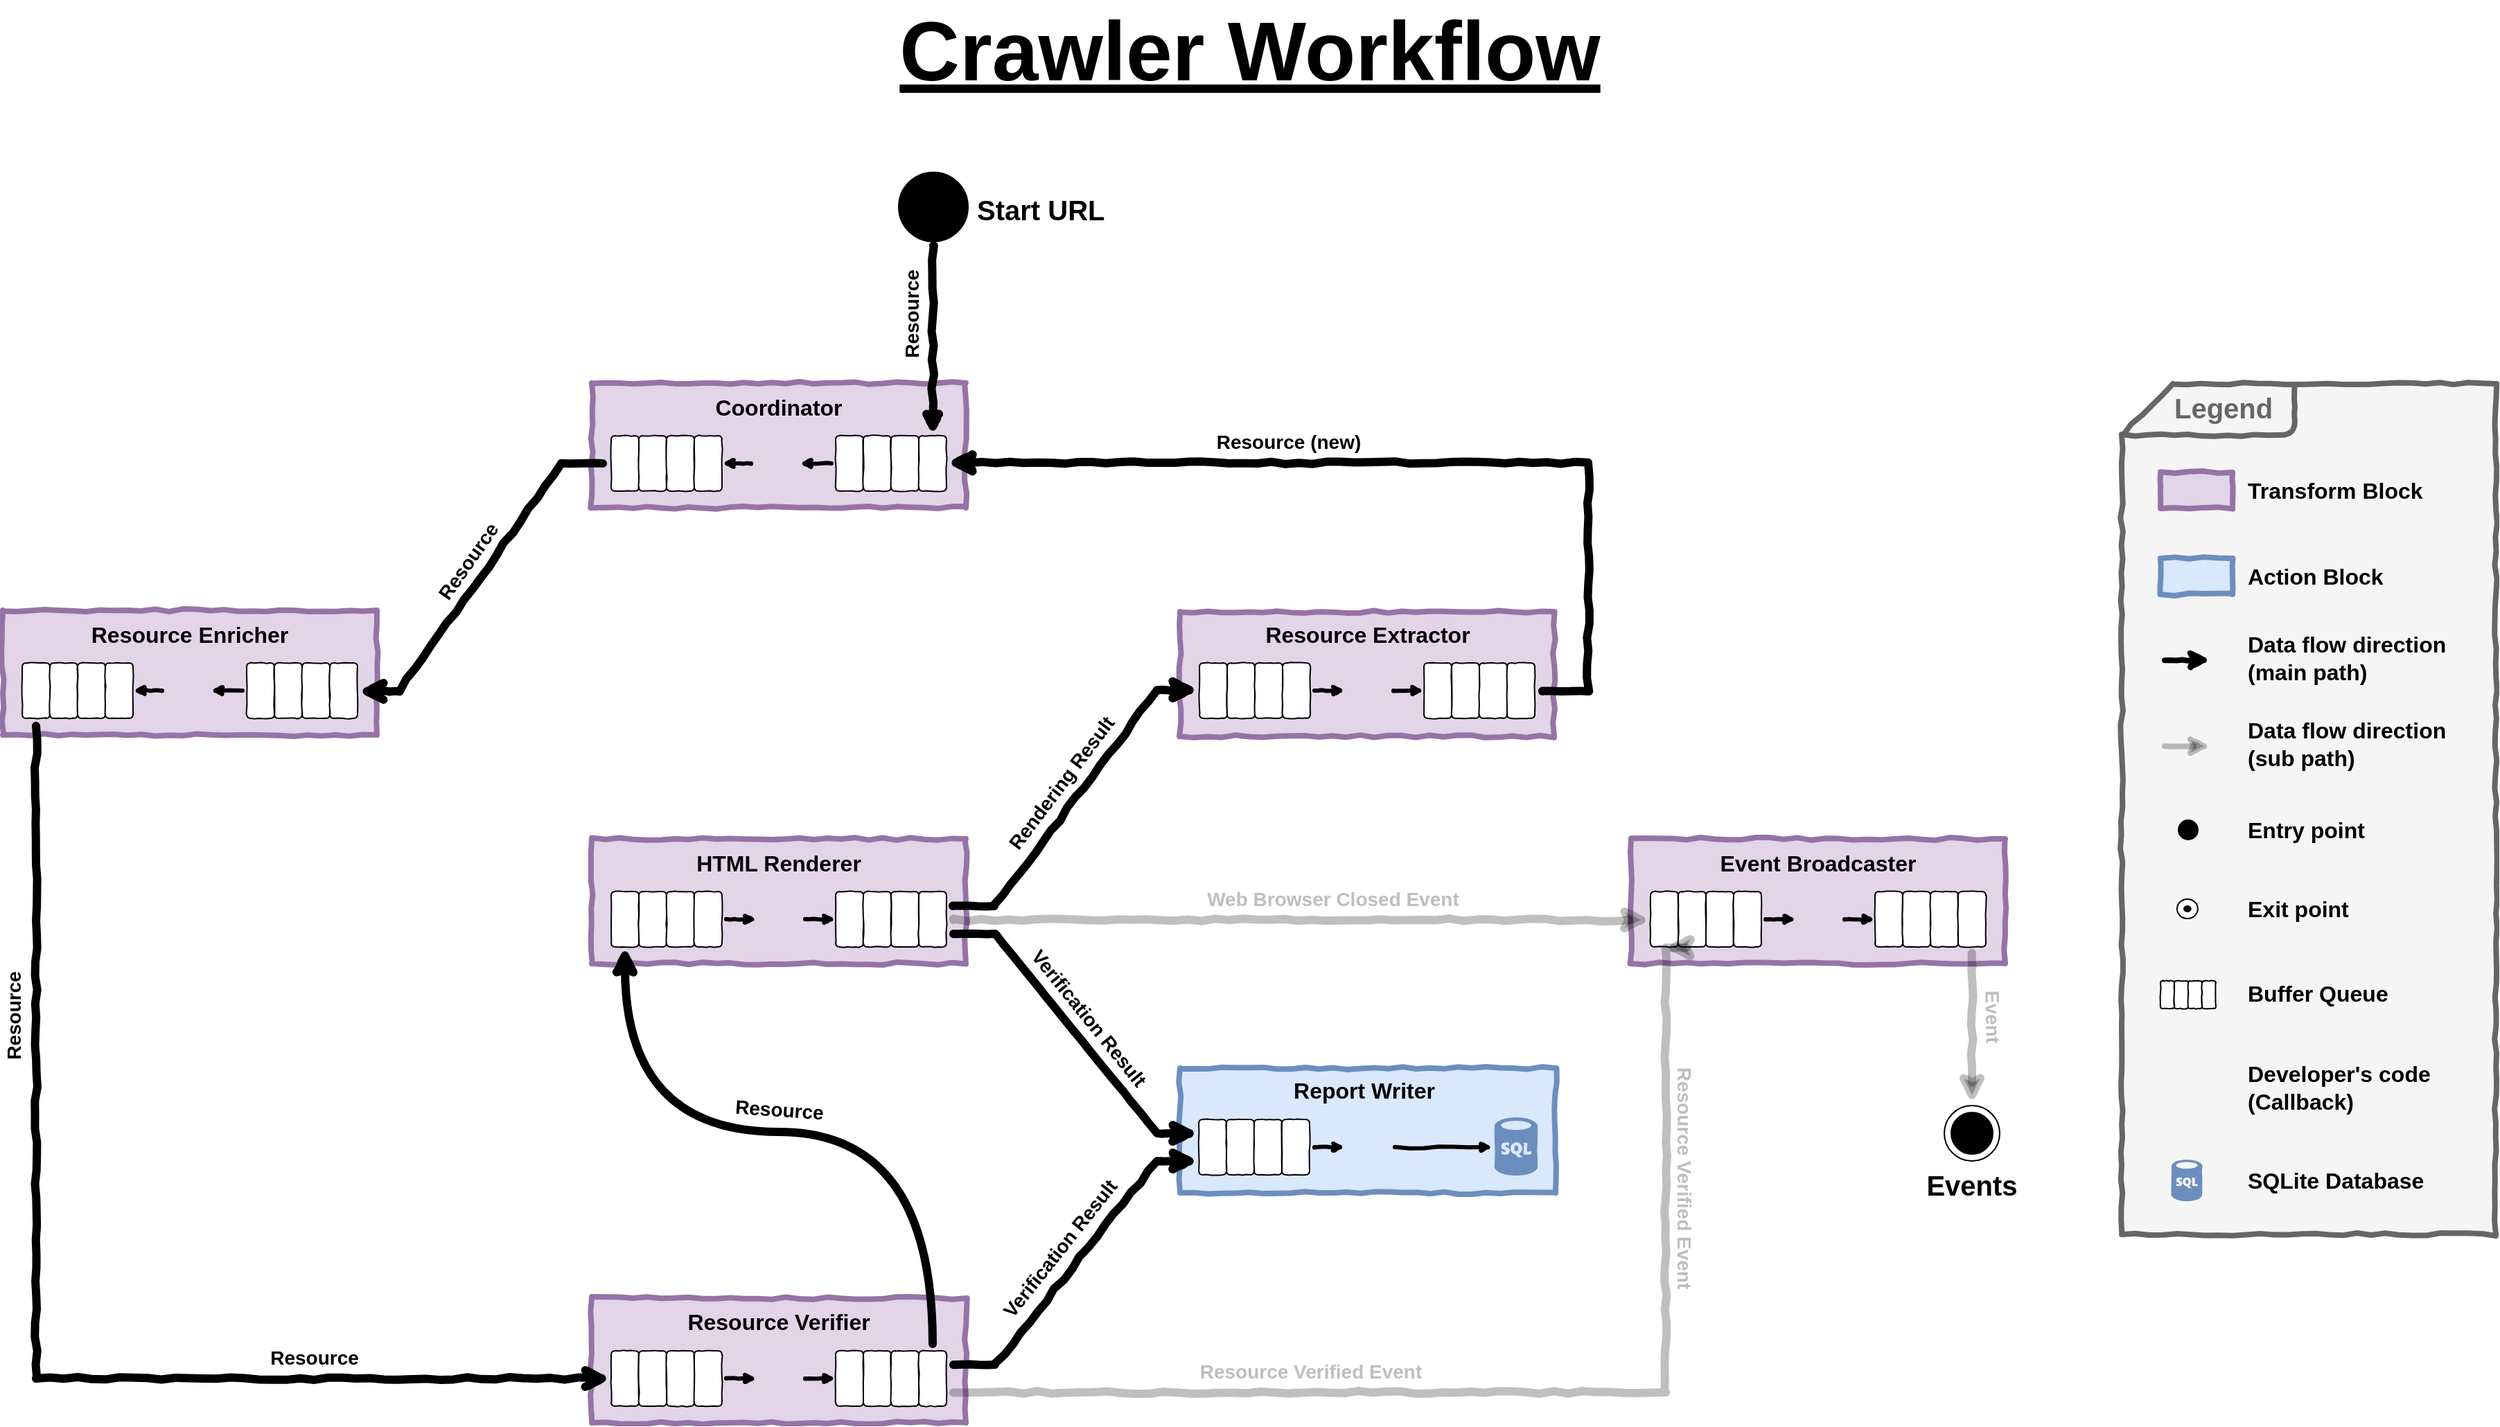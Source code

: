 <mxfile pages="1" version="11.2.8" type="device"><diagram id="Ns4UYknpDfZJ2mUvLiqE" name="Page-1"><mxGraphModel dx="2503" dy="1088" grid="1" gridSize="10" guides="1" tooltips="1" connect="1" arrows="1" fold="1" page="1" pageScale="1" pageWidth="1100" pageHeight="850" math="0" shadow="0"><root><mxCell id="0"/><mxCell id="1" style="" parent="0"/><mxCell id="9avYgPtjMXy1Bh7RMNBt-29" value="" style="group" parent="1" vertex="1" connectable="0"><mxGeometry x="1049.5" y="474.5" width="270" height="90" as="geometry"/></mxCell><mxCell id="9avYgPtjMXy1Bh7RMNBt-30" value="" style="rounded=0;whiteSpace=wrap;html=1;comic=1;strokeWidth=4;fillColor=#e1d5e7;strokeColor=#9673a6;" parent="9avYgPtjMXy1Bh7RMNBt-29" vertex="1"><mxGeometry y="1" width="270" height="90" as="geometry"/></mxCell><mxCell id="9avYgPtjMXy1Bh7RMNBt-31" value="" style="shape=image;html=1;verticalAlign=middle;verticalLabelPosition=bottom;imageAspect=0;aspect=fixed;image=https://cdn3.iconfinder.com/data/icons/simple-files-1/128/Update-128.png;comic=1;strokeWidth=4;fontColor=#000000;rounded=0;strokeColor=#9673a6;fillColor=#e1d5e7;" parent="9avYgPtjMXy1Bh7RMNBt-29" vertex="1"><mxGeometry x="112.5" y="35.5" width="45" height="45" as="geometry"/></mxCell><mxCell id="9avYgPtjMXy1Bh7RMNBt-32" value="" style="group" parent="9avYgPtjMXy1Bh7RMNBt-29" vertex="1" connectable="0"><mxGeometry x="14" y="38" width="80" height="40" as="geometry"/></mxCell><mxCell id="9avYgPtjMXy1Bh7RMNBt-33" value="" style="rounded=1;whiteSpace=wrap;html=1;comic=1;strokeWidth=1;" parent="9avYgPtjMXy1Bh7RMNBt-32" vertex="1"><mxGeometry width="20" height="40" as="geometry"/></mxCell><mxCell id="9avYgPtjMXy1Bh7RMNBt-34" value="" style="rounded=1;whiteSpace=wrap;html=1;comic=1;strokeWidth=1;" parent="9avYgPtjMXy1Bh7RMNBt-32" vertex="1"><mxGeometry x="20" width="20" height="40" as="geometry"/></mxCell><mxCell id="9avYgPtjMXy1Bh7RMNBt-35" value="" style="rounded=1;whiteSpace=wrap;html=1;comic=1;strokeWidth=1;" parent="9avYgPtjMXy1Bh7RMNBt-32" vertex="1"><mxGeometry x="40" width="20" height="40" as="geometry"/></mxCell><mxCell id="9avYgPtjMXy1Bh7RMNBt-36" value="" style="rounded=1;whiteSpace=wrap;html=1;comic=1;strokeWidth=1;" parent="9avYgPtjMXy1Bh7RMNBt-32" vertex="1"><mxGeometry x="60" width="20" height="40" as="geometry"/></mxCell><mxCell id="9avYgPtjMXy1Bh7RMNBt-37" value="" style="group" parent="9avYgPtjMXy1Bh7RMNBt-29" vertex="1" connectable="0"><mxGeometry x="176" y="38" width="80" height="40" as="geometry"/></mxCell><mxCell id="9avYgPtjMXy1Bh7RMNBt-38" value="" style="rounded=1;whiteSpace=wrap;html=1;comic=1;strokeWidth=1;" parent="9avYgPtjMXy1Bh7RMNBt-37" vertex="1"><mxGeometry width="20" height="40" as="geometry"/></mxCell><mxCell id="9avYgPtjMXy1Bh7RMNBt-39" value="" style="rounded=1;whiteSpace=wrap;html=1;comic=1;strokeWidth=1;" parent="9avYgPtjMXy1Bh7RMNBt-37" vertex="1"><mxGeometry x="20" width="20" height="40" as="geometry"/></mxCell><mxCell id="9avYgPtjMXy1Bh7RMNBt-40" value="" style="rounded=1;whiteSpace=wrap;html=1;comic=1;strokeWidth=1;" parent="9avYgPtjMXy1Bh7RMNBt-37" vertex="1"><mxGeometry x="40" width="20" height="40" as="geometry"/></mxCell><mxCell id="9avYgPtjMXy1Bh7RMNBt-41" value="" style="rounded=1;whiteSpace=wrap;html=1;comic=1;strokeWidth=1;" parent="9avYgPtjMXy1Bh7RMNBt-37" vertex="1"><mxGeometry x="60" width="20" height="40" as="geometry"/></mxCell><mxCell id="9avYgPtjMXy1Bh7RMNBt-42" style="rounded=0;orthogonalLoop=1;jettySize=auto;html=1;fontColor=#000000;endArrow=classic;endFill=1;strokeWidth=3;startSize=6;endSize=2;entryX=0.167;entryY=0.5;entryDx=0;entryDy=0;entryPerimeter=0;comic=1;" parent="9avYgPtjMXy1Bh7RMNBt-29" edge="1"><mxGeometry relative="1" as="geometry"><mxPoint x="97" y="58" as="sourcePoint"/><mxPoint x="119" y="58" as="targetPoint"/></mxGeometry></mxCell><mxCell id="9avYgPtjMXy1Bh7RMNBt-43" value="Resource Extractor" style="text;html=1;strokeColor=none;fillColor=none;align=center;verticalAlign=middle;whiteSpace=wrap;rounded=0;comic=1;fontColor=#000000;fontStyle=1;fontSize=16;" parent="9avYgPtjMXy1Bh7RMNBt-29" vertex="1"><mxGeometry x="20" y="7" width="230" height="20" as="geometry"/></mxCell><mxCell id="9avYgPtjMXy1Bh7RMNBt-44" style="rounded=0;orthogonalLoop=1;jettySize=auto;html=1;fontColor=#000000;endArrow=classic;endFill=1;strokeWidth=3;startSize=6;endSize=2;entryX=0.167;entryY=0.5;entryDx=0;entryDy=0;entryPerimeter=0;comic=1;" parent="9avYgPtjMXy1Bh7RMNBt-29" edge="1"><mxGeometry relative="1" as="geometry"><mxPoint x="154" y="58" as="sourcePoint"/><mxPoint x="176" y="58" as="targetPoint"/></mxGeometry></mxCell><mxCell id="9avYgPtjMXy1Bh7RMNBt-45" value="" style="group" parent="1" vertex="1" connectable="0"><mxGeometry x="625" y="639.5" width="270" height="90" as="geometry"/></mxCell><mxCell id="9avYgPtjMXy1Bh7RMNBt-46" value="" style="rounded=0;whiteSpace=wrap;html=1;comic=1;strokeWidth=4;fillColor=#e1d5e7;strokeColor=#9673a6;" parent="9avYgPtjMXy1Bh7RMNBt-45" vertex="1"><mxGeometry width="270" height="90" as="geometry"/></mxCell><mxCell id="9avYgPtjMXy1Bh7RMNBt-47" value="" style="shape=image;html=1;verticalAlign=middle;verticalLabelPosition=bottom;imageAspect=0;aspect=fixed;image=https://cdn3.iconfinder.com/data/icons/simple-files-1/128/Update-128.png;comic=1;strokeWidth=4;fontColor=#000000;rounded=0;strokeColor=#9673a6;fillColor=#e1d5e7;" parent="9avYgPtjMXy1Bh7RMNBt-45" vertex="1"><mxGeometry x="112.5" y="35.5" width="45" height="45" as="geometry"/></mxCell><mxCell id="9avYgPtjMXy1Bh7RMNBt-48" value="" style="group" parent="9avYgPtjMXy1Bh7RMNBt-45" vertex="1" connectable="0"><mxGeometry x="14" y="38" width="80" height="40" as="geometry"/></mxCell><mxCell id="9avYgPtjMXy1Bh7RMNBt-49" value="" style="rounded=1;whiteSpace=wrap;html=1;comic=1;strokeWidth=1;" parent="9avYgPtjMXy1Bh7RMNBt-48" vertex="1"><mxGeometry width="20" height="40" as="geometry"/></mxCell><mxCell id="9avYgPtjMXy1Bh7RMNBt-50" value="" style="rounded=1;whiteSpace=wrap;html=1;comic=1;strokeWidth=1;" parent="9avYgPtjMXy1Bh7RMNBt-48" vertex="1"><mxGeometry x="20" width="20" height="40" as="geometry"/></mxCell><mxCell id="9avYgPtjMXy1Bh7RMNBt-51" value="" style="rounded=1;whiteSpace=wrap;html=1;comic=1;strokeWidth=1;" parent="9avYgPtjMXy1Bh7RMNBt-48" vertex="1"><mxGeometry x="40" width="20" height="40" as="geometry"/></mxCell><mxCell id="9avYgPtjMXy1Bh7RMNBt-52" value="" style="rounded=1;whiteSpace=wrap;html=1;comic=1;strokeWidth=1;" parent="9avYgPtjMXy1Bh7RMNBt-48" vertex="1"><mxGeometry x="60" width="20" height="40" as="geometry"/></mxCell><mxCell id="9avYgPtjMXy1Bh7RMNBt-53" value="" style="group" parent="9avYgPtjMXy1Bh7RMNBt-45" vertex="1" connectable="0"><mxGeometry x="176" y="38" width="80" height="40" as="geometry"/></mxCell><mxCell id="9avYgPtjMXy1Bh7RMNBt-54" value="" style="rounded=1;whiteSpace=wrap;html=1;comic=1;strokeWidth=1;" parent="9avYgPtjMXy1Bh7RMNBt-53" vertex="1"><mxGeometry width="20" height="40" as="geometry"/></mxCell><mxCell id="9avYgPtjMXy1Bh7RMNBt-55" value="" style="rounded=1;whiteSpace=wrap;html=1;comic=1;strokeWidth=1;" parent="9avYgPtjMXy1Bh7RMNBt-53" vertex="1"><mxGeometry x="20" width="20" height="40" as="geometry"/></mxCell><mxCell id="9avYgPtjMXy1Bh7RMNBt-56" value="" style="rounded=1;whiteSpace=wrap;html=1;comic=1;strokeWidth=1;" parent="9avYgPtjMXy1Bh7RMNBt-53" vertex="1"><mxGeometry x="40" width="20" height="40" as="geometry"/></mxCell><mxCell id="9avYgPtjMXy1Bh7RMNBt-57" value="" style="rounded=1;whiteSpace=wrap;html=1;comic=1;strokeWidth=1;" parent="9avYgPtjMXy1Bh7RMNBt-53" vertex="1"><mxGeometry x="60" width="20" height="40" as="geometry"/></mxCell><mxCell id="9avYgPtjMXy1Bh7RMNBt-58" style="rounded=0;orthogonalLoop=1;jettySize=auto;html=1;fontColor=#000000;endArrow=classic;endFill=1;strokeWidth=3;startSize=6;endSize=2;entryX=0.167;entryY=0.5;entryDx=0;entryDy=0;entryPerimeter=0;comic=1;" parent="9avYgPtjMXy1Bh7RMNBt-45" edge="1"><mxGeometry relative="1" as="geometry"><mxPoint x="97" y="58" as="sourcePoint"/><mxPoint x="119" y="58" as="targetPoint"/></mxGeometry></mxCell><mxCell id="9avYgPtjMXy1Bh7RMNBt-59" value="HTML Renderer" style="text;html=1;strokeColor=none;fillColor=none;align=center;verticalAlign=middle;whiteSpace=wrap;rounded=0;comic=1;fontColor=#000000;fontStyle=1;fontSize=16;" parent="9avYgPtjMXy1Bh7RMNBt-45" vertex="1"><mxGeometry x="20" y="7" width="230" height="20" as="geometry"/></mxCell><mxCell id="9avYgPtjMXy1Bh7RMNBt-60" style="rounded=0;orthogonalLoop=1;jettySize=auto;html=1;fontColor=#000000;endArrow=classic;endFill=1;strokeWidth=3;startSize=6;endSize=2;entryX=0.167;entryY=0.5;entryDx=0;entryDy=0;entryPerimeter=0;comic=1;" parent="9avYgPtjMXy1Bh7RMNBt-45" edge="1"><mxGeometry relative="1" as="geometry"><mxPoint x="154" y="58" as="sourcePoint"/><mxPoint x="176" y="58" as="targetPoint"/></mxGeometry></mxCell><mxCell id="9avYgPtjMXy1Bh7RMNBt-97" value="" style="group" parent="1" vertex="1" connectable="0"><mxGeometry x="625" y="310.5" width="270" height="90" as="geometry"/></mxCell><mxCell id="9avYgPtjMXy1Bh7RMNBt-98" value="" style="rounded=0;whiteSpace=wrap;html=1;comic=1;strokeWidth=4;fillColor=#e1d5e7;strokeColor=#9673a6;" parent="9avYgPtjMXy1Bh7RMNBt-97" vertex="1"><mxGeometry width="270" height="90" as="geometry"/></mxCell><mxCell id="9avYgPtjMXy1Bh7RMNBt-99" value="" style="shape=image;html=1;verticalAlign=middle;verticalLabelPosition=bottom;imageAspect=0;aspect=fixed;image=https://cdn3.iconfinder.com/data/icons/simple-files-1/128/Update-128.png;comic=1;strokeWidth=4;fontColor=#000000;rounded=0;strokeColor=#9673a6;fillColor=#e1d5e7;" parent="9avYgPtjMXy1Bh7RMNBt-97" vertex="1"><mxGeometry x="112.5" y="35.5" width="45" height="45" as="geometry"/></mxCell><mxCell id="9avYgPtjMXy1Bh7RMNBt-100" value="" style="group" parent="9avYgPtjMXy1Bh7RMNBt-97" vertex="1" connectable="0"><mxGeometry x="14" y="38" width="80" height="40" as="geometry"/></mxCell><mxCell id="9avYgPtjMXy1Bh7RMNBt-101" value="" style="rounded=1;whiteSpace=wrap;html=1;comic=1;strokeWidth=1;" parent="9avYgPtjMXy1Bh7RMNBt-100" vertex="1"><mxGeometry width="20" height="40" as="geometry"/></mxCell><mxCell id="9avYgPtjMXy1Bh7RMNBt-102" value="" style="rounded=1;whiteSpace=wrap;html=1;comic=1;strokeWidth=1;" parent="9avYgPtjMXy1Bh7RMNBt-100" vertex="1"><mxGeometry x="20" width="20" height="40" as="geometry"/></mxCell><mxCell id="9avYgPtjMXy1Bh7RMNBt-103" value="" style="rounded=1;whiteSpace=wrap;html=1;comic=1;strokeWidth=1;" parent="9avYgPtjMXy1Bh7RMNBt-100" vertex="1"><mxGeometry x="40" width="20" height="40" as="geometry"/></mxCell><mxCell id="9avYgPtjMXy1Bh7RMNBt-104" value="" style="rounded=1;whiteSpace=wrap;html=1;comic=1;strokeWidth=1;" parent="9avYgPtjMXy1Bh7RMNBt-100" vertex="1"><mxGeometry x="60" width="20" height="40" as="geometry"/></mxCell><mxCell id="9avYgPtjMXy1Bh7RMNBt-105" value="" style="group" parent="9avYgPtjMXy1Bh7RMNBt-97" vertex="1" connectable="0"><mxGeometry x="176" y="38" width="80" height="40" as="geometry"/></mxCell><mxCell id="9avYgPtjMXy1Bh7RMNBt-106" value="" style="rounded=1;whiteSpace=wrap;html=1;comic=1;strokeWidth=1;" parent="9avYgPtjMXy1Bh7RMNBt-105" vertex="1"><mxGeometry width="20" height="40" as="geometry"/></mxCell><mxCell id="9avYgPtjMXy1Bh7RMNBt-107" value="" style="rounded=1;whiteSpace=wrap;html=1;comic=1;strokeWidth=1;" parent="9avYgPtjMXy1Bh7RMNBt-105" vertex="1"><mxGeometry x="20" width="20" height="40" as="geometry"/></mxCell><mxCell id="9avYgPtjMXy1Bh7RMNBt-108" value="" style="rounded=1;whiteSpace=wrap;html=1;comic=1;strokeWidth=1;" parent="9avYgPtjMXy1Bh7RMNBt-105" vertex="1"><mxGeometry x="40" width="20" height="40" as="geometry"/></mxCell><mxCell id="9avYgPtjMXy1Bh7RMNBt-109" value="" style="rounded=1;whiteSpace=wrap;html=1;comic=1;strokeWidth=1;" parent="9avYgPtjMXy1Bh7RMNBt-105" vertex="1"><mxGeometry x="60" width="20" height="40" as="geometry"/></mxCell><mxCell id="9avYgPtjMXy1Bh7RMNBt-110" style="rounded=0;orthogonalLoop=1;jettySize=auto;html=1;fontColor=#000000;endArrow=classic;endFill=1;strokeWidth=3;startSize=6;endSize=2;entryX=0.167;entryY=0.5;entryDx=0;entryDy=0;entryPerimeter=0;comic=1;" parent="9avYgPtjMXy1Bh7RMNBt-97" edge="1"><mxGeometry relative="1" as="geometry"><mxPoint x="115" y="58" as="sourcePoint"/><mxPoint x="94" y="58" as="targetPoint"/></mxGeometry></mxCell><mxCell id="9avYgPtjMXy1Bh7RMNBt-111" value="Coordinator" style="text;html=1;strokeColor=none;fillColor=none;align=center;verticalAlign=middle;whiteSpace=wrap;rounded=0;comic=1;fontColor=#000000;fontStyle=1;fontSize=16;" parent="9avYgPtjMXy1Bh7RMNBt-97" vertex="1"><mxGeometry x="20" y="7" width="230" height="20" as="geometry"/></mxCell><mxCell id="9avYgPtjMXy1Bh7RMNBt-112" style="rounded=0;orthogonalLoop=1;jettySize=auto;html=1;fontColor=#000000;endArrow=classic;endFill=1;strokeWidth=3;startSize=6;endSize=2;entryX=0.167;entryY=0.5;entryDx=0;entryDy=0;entryPerimeter=0;comic=1;" parent="9avYgPtjMXy1Bh7RMNBt-97" edge="1"><mxGeometry relative="1" as="geometry"><mxPoint x="173" y="58" as="sourcePoint"/><mxPoint x="150" y="58" as="targetPoint"/></mxGeometry></mxCell><mxCell id="9avYgPtjMXy1Bh7RMNBt-94" style="edgeStyle=orthogonalEdgeStyle;rounded=0;comic=1;orthogonalLoop=1;jettySize=auto;html=1;startSize=6;endArrow=classic;endFill=1;endSize=6;strokeWidth=6;fontSize=16;fontColor=#000000;" parent="1" edge="1"><mxGeometry relative="1" as="geometry"><mxPoint x="1311" y="533" as="sourcePoint"/><mxPoint x="881" y="368" as="targetPoint"/><Array as="points"><mxPoint x="1311" y="533"/><mxPoint x="1344" y="533"/><mxPoint x="1344" y="368"/></Array></mxGeometry></mxCell><mxCell id="9avYgPtjMXy1Bh7RMNBt-63" style="edgeStyle=none;rounded=0;orthogonalLoop=1;jettySize=auto;html=1;startSize=6;endArrow=classic;endFill=1;endSize=3;strokeWidth=6;fontSize=16;fontColor=#000000;comic=1;entryX=0.5;entryY=0;entryDx=0;entryDy=0;" parent="1" target="9avYgPtjMXy1Bh7RMNBt-109" edge="1"><mxGeometry relative="1" as="geometry"><mxPoint x="828.5" y="390.5" as="targetPoint"/><mxPoint x="871.423" y="211.333" as="sourcePoint"/></mxGeometry></mxCell><mxCell id="n-enPzPlbxBkpRWNe7Hg-3" value="Crawler Workflow" style="text;html=1;strokeColor=none;fillColor=none;align=center;verticalAlign=middle;whiteSpace=wrap;rounded=0;fontSize=60;fontStyle=5;" parent="1" vertex="1"><mxGeometry x="585" y="40.5" width="1030" height="60" as="geometry"/></mxCell><mxCell id="9WLK_AZhSdctMQfgkLTK-63" value="" style="group" parent="1" vertex="1" connectable="0"><mxGeometry x="1375" y="639.5" width="270" height="90" as="geometry"/></mxCell><mxCell id="9WLK_AZhSdctMQfgkLTK-64" value="" style="rounded=0;whiteSpace=wrap;html=1;comic=1;strokeWidth=4;fillColor=#e1d5e7;strokeColor=#9673a6;" parent="9WLK_AZhSdctMQfgkLTK-63" vertex="1"><mxGeometry width="270" height="90" as="geometry"/></mxCell><mxCell id="9WLK_AZhSdctMQfgkLTK-65" value="" style="shape=image;html=1;verticalAlign=middle;verticalLabelPosition=bottom;imageAspect=0;aspect=fixed;image=https://cdn3.iconfinder.com/data/icons/simple-files-1/128/Update-128.png;comic=1;strokeWidth=4;fontColor=#000000;rounded=0;strokeColor=#9673a6;fillColor=#e1d5e7;" parent="9WLK_AZhSdctMQfgkLTK-63" vertex="1"><mxGeometry x="112.5" y="35.5" width="45" height="45" as="geometry"/></mxCell><mxCell id="9WLK_AZhSdctMQfgkLTK-66" value="" style="group" parent="9WLK_AZhSdctMQfgkLTK-63" vertex="1" connectable="0"><mxGeometry x="14" y="38" width="80" height="40" as="geometry"/></mxCell><mxCell id="9WLK_AZhSdctMQfgkLTK-67" value="" style="rounded=1;whiteSpace=wrap;html=1;comic=1;strokeWidth=1;" parent="9WLK_AZhSdctMQfgkLTK-66" vertex="1"><mxGeometry width="20" height="40" as="geometry"/></mxCell><mxCell id="9WLK_AZhSdctMQfgkLTK-68" value="" style="rounded=1;whiteSpace=wrap;html=1;comic=1;strokeWidth=1;" parent="9WLK_AZhSdctMQfgkLTK-66" vertex="1"><mxGeometry x="20" width="20" height="40" as="geometry"/></mxCell><mxCell id="9WLK_AZhSdctMQfgkLTK-69" value="" style="rounded=1;whiteSpace=wrap;html=1;comic=1;strokeWidth=1;" parent="9WLK_AZhSdctMQfgkLTK-66" vertex="1"><mxGeometry x="40" width="20" height="40" as="geometry"/></mxCell><mxCell id="9WLK_AZhSdctMQfgkLTK-70" value="" style="rounded=1;whiteSpace=wrap;html=1;comic=1;strokeWidth=1;" parent="9WLK_AZhSdctMQfgkLTK-66" vertex="1"><mxGeometry x="60" width="20" height="40" as="geometry"/></mxCell><mxCell id="9WLK_AZhSdctMQfgkLTK-71" value="" style="group" parent="9WLK_AZhSdctMQfgkLTK-63" vertex="1" connectable="0"><mxGeometry x="176" y="38" width="80" height="40" as="geometry"/></mxCell><mxCell id="9WLK_AZhSdctMQfgkLTK-72" value="" style="rounded=1;whiteSpace=wrap;html=1;comic=1;strokeWidth=1;" parent="9WLK_AZhSdctMQfgkLTK-71" vertex="1"><mxGeometry width="20" height="40" as="geometry"/></mxCell><mxCell id="9WLK_AZhSdctMQfgkLTK-73" value="" style="rounded=1;whiteSpace=wrap;html=1;comic=1;strokeWidth=1;" parent="9WLK_AZhSdctMQfgkLTK-71" vertex="1"><mxGeometry x="20" width="20" height="40" as="geometry"/></mxCell><mxCell id="9WLK_AZhSdctMQfgkLTK-74" value="" style="rounded=1;whiteSpace=wrap;html=1;comic=1;strokeWidth=1;" parent="9WLK_AZhSdctMQfgkLTK-71" vertex="1"><mxGeometry x="40" width="20" height="40" as="geometry"/></mxCell><mxCell id="9WLK_AZhSdctMQfgkLTK-75" value="" style="rounded=1;whiteSpace=wrap;html=1;comic=1;strokeWidth=1;" parent="9WLK_AZhSdctMQfgkLTK-71" vertex="1"><mxGeometry x="60" width="20" height="40" as="geometry"/></mxCell><mxCell id="9WLK_AZhSdctMQfgkLTK-76" style="rounded=0;orthogonalLoop=1;jettySize=auto;html=1;fontColor=#000000;endArrow=classic;endFill=1;strokeWidth=3;startSize=6;endSize=2;entryX=0.167;entryY=0.5;entryDx=0;entryDy=0;entryPerimeter=0;comic=1;" parent="9WLK_AZhSdctMQfgkLTK-63" edge="1"><mxGeometry relative="1" as="geometry"><mxPoint x="97" y="58" as="sourcePoint"/><mxPoint x="119" y="58" as="targetPoint"/></mxGeometry></mxCell><mxCell id="9WLK_AZhSdctMQfgkLTK-77" value="Event Broadcaster" style="text;html=1;strokeColor=none;fillColor=none;align=center;verticalAlign=middle;whiteSpace=wrap;rounded=0;comic=1;fontColor=#000000;fontStyle=1;fontSize=16;" parent="9WLK_AZhSdctMQfgkLTK-63" vertex="1"><mxGeometry x="20" y="7" width="230" height="20" as="geometry"/></mxCell><mxCell id="9WLK_AZhSdctMQfgkLTK-78" style="rounded=0;orthogonalLoop=1;jettySize=auto;html=1;fontColor=#000000;endArrow=classic;endFill=1;strokeWidth=3;startSize=6;endSize=2;entryX=0.167;entryY=0.5;entryDx=0;entryDy=0;entryPerimeter=0;comic=1;" parent="9WLK_AZhSdctMQfgkLTK-63" edge="1"><mxGeometry relative="1" as="geometry"><mxPoint x="154" y="58" as="sourcePoint"/><mxPoint x="176" y="58" as="targetPoint"/></mxGeometry></mxCell><mxCell id="9WLK_AZhSdctMQfgkLTK-61" style="rounded=0;orthogonalLoop=1;jettySize=auto;html=1;fontColor=#000000;endArrow=classic;endFill=1;strokeWidth=6;startSize=6;endSize=6;comic=1;fontSize=16;exitX=1;exitY=0.5;exitDx=0;exitDy=0;opacity=25;" parent="1" edge="1"><mxGeometry relative="1" as="geometry"><mxPoint x="886" y="698" as="sourcePoint"/><mxPoint x="1389" y="698" as="targetPoint"/></mxGeometry></mxCell><mxCell id="9WLK_AZhSdctMQfgkLTK-80" style="rounded=0;orthogonalLoop=1;jettySize=auto;html=1;fontColor=#000000;endArrow=classic;endFill=1;strokeWidth=6;startSize=6;endSize=6;comic=1;fontSize=16;exitX=1;exitY=0.5;exitDx=0;exitDy=0;edgeStyle=entityRelationEdgeStyle;entryX=0;entryY=0.5;entryDx=0;entryDy=0;" parent="1" edge="1"><mxGeometry relative="1" as="geometry"><mxPoint x="885.5" y="688" as="sourcePoint"/><mxPoint x="1063" y="532" as="targetPoint"/></mxGeometry></mxCell><mxCell id="9WLK_AZhSdctMQfgkLTK-82" value="" style="group;flipH=1;flipV=1;" parent="1" vertex="1" connectable="0"><mxGeometry x="1049.5" y="805" width="271" height="90" as="geometry"/></mxCell><mxCell id="9WLK_AZhSdctMQfgkLTK-83" value="" style="rounded=0;whiteSpace=wrap;html=1;comic=1;strokeWidth=4;fillColor=#dae8fc;strokeColor=#6c8ebf;" parent="9WLK_AZhSdctMQfgkLTK-82" vertex="1"><mxGeometry width="271" height="90" as="geometry"/></mxCell><mxCell id="9WLK_AZhSdctMQfgkLTK-84" value="" style="shape=image;html=1;verticalAlign=middle;verticalLabelPosition=bottom;imageAspect=0;aspect=fixed;image=https://cdn3.iconfinder.com/data/icons/simple-files-1/128/Update-128.png;comic=1;strokeWidth=4;fontColor=#000000;rounded=0;strokeColor=#9673a6;fillColor=#e1d5e7;" parent="9WLK_AZhSdctMQfgkLTK-82" vertex="1"><mxGeometry x="113" y="34.5" width="45" height="45" as="geometry"/></mxCell><mxCell id="9WLK_AZhSdctMQfgkLTK-90" value="Report Writer" style="text;html=1;strokeColor=none;fillColor=none;align=center;verticalAlign=middle;whiteSpace=wrap;rounded=0;comic=1;fontColor=#000000;fontStyle=1;fontSize=16;" parent="9WLK_AZhSdctMQfgkLTK-82" vertex="1"><mxGeometry x="9" y="6" width="247" height="20" as="geometry"/></mxCell><mxCell id="9WLK_AZhSdctMQfgkLTK-91" style="rounded=0;orthogonalLoop=1;jettySize=auto;html=1;fontColor=#000000;endArrow=classic;endFill=1;strokeWidth=3;startSize=6;endSize=2;entryX=0.167;entryY=0.5;entryDx=0;entryDy=0;entryPerimeter=0;comic=1;" parent="9WLK_AZhSdctMQfgkLTK-82" edge="1"><mxGeometry relative="1" as="geometry"><mxPoint x="97" y="57" as="sourcePoint"/><mxPoint x="119" y="57" as="targetPoint"/></mxGeometry></mxCell><mxCell id="9WLK_AZhSdctMQfgkLTK-93" style="rounded=0;orthogonalLoop=1;jettySize=auto;html=1;fontColor=#000000;endArrow=classic;endFill=1;strokeWidth=3;startSize=6;endSize=2;entryX=0.167;entryY=0.5;entryDx=0;entryDy=0;entryPerimeter=0;comic=1;" parent="9WLK_AZhSdctMQfgkLTK-82" edge="1"><mxGeometry relative="1" as="geometry"><mxPoint x="155" y="57" as="sourcePoint"/><mxPoint x="225.5" y="57" as="targetPoint"/></mxGeometry></mxCell><mxCell id="9WLK_AZhSdctMQfgkLTK-85" value="" style="group" parent="9WLK_AZhSdctMQfgkLTK-82" vertex="1" connectable="0"><mxGeometry x="13.5" y="37" width="80" height="40" as="geometry"/></mxCell><mxCell id="9WLK_AZhSdctMQfgkLTK-86" value="" style="rounded=1;whiteSpace=wrap;html=1;comic=1;strokeWidth=1;" parent="9WLK_AZhSdctMQfgkLTK-85" vertex="1"><mxGeometry width="20" height="40" as="geometry"/></mxCell><mxCell id="9WLK_AZhSdctMQfgkLTK-87" value="" style="rounded=1;whiteSpace=wrap;html=1;comic=1;strokeWidth=1;" parent="9WLK_AZhSdctMQfgkLTK-85" vertex="1"><mxGeometry x="20" width="20" height="40" as="geometry"/></mxCell><mxCell id="9WLK_AZhSdctMQfgkLTK-88" value="" style="rounded=1;whiteSpace=wrap;html=1;comic=1;strokeWidth=1;" parent="9WLK_AZhSdctMQfgkLTK-85" vertex="1"><mxGeometry x="40" width="20" height="40" as="geometry"/></mxCell><mxCell id="9WLK_AZhSdctMQfgkLTK-89" value="" style="rounded=1;whiteSpace=wrap;html=1;comic=1;strokeWidth=1;" parent="9WLK_AZhSdctMQfgkLTK-85" vertex="1"><mxGeometry x="60" width="20" height="40" as="geometry"/></mxCell><mxCell id="9WLK_AZhSdctMQfgkLTK-92" value="" style="verticalLabelPosition=bottom;html=1;verticalAlign=top;align=center;strokeColor=none;fillColor=#6C8EBF;shape=mxgraph.azure.sql_database;comic=1;fontSize=16;fontColor=#000000;gradientColor=none;" parent="9WLK_AZhSdctMQfgkLTK-82" vertex="1"><mxGeometry x="227" y="35.5" width="31" height="42" as="geometry"/></mxCell><mxCell id="9WLK_AZhSdctMQfgkLTK-27" style="rounded=0;orthogonalLoop=1;jettySize=auto;html=1;exitX=0.959;exitY=0.772;exitDx=0;exitDy=0;fontSize=16;strokeWidth=6;endFill=1;endSize=6;startSize=6;comic=1;entryX=0.028;entryY=0.633;entryDx=0;entryDy=0;entryPerimeter=0;exitPerimeter=0;edgeStyle=entityRelationEdgeStyle;shadow=0;" parent="1" edge="1"><mxGeometry relative="1" as="geometry"><mxPoint x="886" y="708" as="sourcePoint"/><mxPoint x="1063" y="852" as="targetPoint"/></mxGeometry></mxCell><mxCell id="9WLK_AZhSdctMQfgkLTK-119" value="" style="group" parent="1" vertex="1" connectable="0"><mxGeometry x="846.5" y="158.333" width="156" height="50" as="geometry"/></mxCell><mxCell id="9avYgPtjMXy1Bh7RMNBt-62" value="" style="shape=ellipse;html=1;fillColor=#000000;fontSize=18;fontColor=#ffffff;comic=1;strokeWidth=1;" parent="9WLK_AZhSdctMQfgkLTK-119" vertex="1"><mxGeometry width="50" height="50" as="geometry"/></mxCell><mxCell id="n-enPzPlbxBkpRWNe7Hg-4" value="&lt;b style=&quot;font-size: 20px;&quot;&gt;Start URL&lt;/b&gt;" style="text;html=1;strokeColor=none;fillColor=none;align=left;verticalAlign=middle;whiteSpace=wrap;rounded=0;fontSize=20;" parent="9WLK_AZhSdctMQfgkLTK-119" vertex="1"><mxGeometry x="54" y="16.667" width="102" height="20" as="geometry"/></mxCell><mxCell id="9WLK_AZhSdctMQfgkLTK-123" value="" style="group" parent="1" vertex="1" connectable="0"><mxGeometry x="625" y="971" width="270" height="90" as="geometry"/></mxCell><mxCell id="9WLK_AZhSdctMQfgkLTK-124" value="" style="rounded=0;whiteSpace=wrap;html=1;comic=1;strokeWidth=4;fillColor=#e1d5e7;strokeColor=#9673a6;" parent="9WLK_AZhSdctMQfgkLTK-123" vertex="1"><mxGeometry width="270" height="90" as="geometry"/></mxCell><mxCell id="9WLK_AZhSdctMQfgkLTK-125" value="" style="shape=image;html=1;verticalAlign=middle;verticalLabelPosition=bottom;imageAspect=0;aspect=fixed;image=https://cdn3.iconfinder.com/data/icons/simple-files-1/128/Update-128.png;comic=1;strokeWidth=4;fontColor=#000000;rounded=0;strokeColor=#9673a6;fillColor=#e1d5e7;" parent="9WLK_AZhSdctMQfgkLTK-123" vertex="1"><mxGeometry x="112.5" y="35.5" width="45" height="45" as="geometry"/></mxCell><mxCell id="9WLK_AZhSdctMQfgkLTK-126" value="" style="group" parent="9WLK_AZhSdctMQfgkLTK-123" vertex="1" connectable="0"><mxGeometry x="14" y="38" width="80" height="40" as="geometry"/></mxCell><mxCell id="9WLK_AZhSdctMQfgkLTK-127" value="" style="rounded=1;whiteSpace=wrap;html=1;comic=1;strokeWidth=1;" parent="9WLK_AZhSdctMQfgkLTK-126" vertex="1"><mxGeometry width="20" height="40" as="geometry"/></mxCell><mxCell id="9WLK_AZhSdctMQfgkLTK-128" value="" style="rounded=1;whiteSpace=wrap;html=1;comic=1;strokeWidth=1;" parent="9WLK_AZhSdctMQfgkLTK-126" vertex="1"><mxGeometry x="20" width="20" height="40" as="geometry"/></mxCell><mxCell id="9WLK_AZhSdctMQfgkLTK-129" value="" style="rounded=1;whiteSpace=wrap;html=1;comic=1;strokeWidth=1;" parent="9WLK_AZhSdctMQfgkLTK-126" vertex="1"><mxGeometry x="40" width="20" height="40" as="geometry"/></mxCell><mxCell id="9WLK_AZhSdctMQfgkLTK-130" value="" style="rounded=1;whiteSpace=wrap;html=1;comic=1;strokeWidth=1;" parent="9WLK_AZhSdctMQfgkLTK-126" vertex="1"><mxGeometry x="60" width="20" height="40" as="geometry"/></mxCell><mxCell id="9WLK_AZhSdctMQfgkLTK-131" value="" style="group" parent="9WLK_AZhSdctMQfgkLTK-123" vertex="1" connectable="0"><mxGeometry x="176" y="38" width="80" height="40" as="geometry"/></mxCell><mxCell id="9WLK_AZhSdctMQfgkLTK-132" value="" style="rounded=1;whiteSpace=wrap;html=1;comic=1;strokeWidth=1;" parent="9WLK_AZhSdctMQfgkLTK-131" vertex="1"><mxGeometry width="20" height="40" as="geometry"/></mxCell><mxCell id="9WLK_AZhSdctMQfgkLTK-133" value="" style="rounded=1;whiteSpace=wrap;html=1;comic=1;strokeWidth=1;" parent="9WLK_AZhSdctMQfgkLTK-131" vertex="1"><mxGeometry x="20" width="20" height="40" as="geometry"/></mxCell><mxCell id="9WLK_AZhSdctMQfgkLTK-134" value="" style="rounded=1;whiteSpace=wrap;html=1;comic=1;strokeWidth=1;" parent="9WLK_AZhSdctMQfgkLTK-131" vertex="1"><mxGeometry x="40" width="20" height="40" as="geometry"/></mxCell><mxCell id="9WLK_AZhSdctMQfgkLTK-135" value="" style="rounded=1;whiteSpace=wrap;html=1;comic=1;strokeWidth=1;" parent="9WLK_AZhSdctMQfgkLTK-131" vertex="1"><mxGeometry x="60" width="20" height="40" as="geometry"/></mxCell><mxCell id="9WLK_AZhSdctMQfgkLTK-136" style="rounded=0;orthogonalLoop=1;jettySize=auto;html=1;fontColor=#000000;endArrow=classic;endFill=1;strokeWidth=3;startSize=6;endSize=2;entryX=0.167;entryY=0.5;entryDx=0;entryDy=0;entryPerimeter=0;comic=1;" parent="9WLK_AZhSdctMQfgkLTK-123" edge="1"><mxGeometry relative="1" as="geometry"><mxPoint x="97" y="58" as="sourcePoint"/><mxPoint x="119" y="58" as="targetPoint"/></mxGeometry></mxCell><mxCell id="9WLK_AZhSdctMQfgkLTK-137" value="Resource Verifier" style="text;html=1;strokeColor=none;fillColor=none;align=center;verticalAlign=middle;whiteSpace=wrap;rounded=0;comic=1;fontColor=#000000;fontStyle=1;fontSize=16;" parent="9WLK_AZhSdctMQfgkLTK-123" vertex="1"><mxGeometry x="20" y="7" width="230" height="20" as="geometry"/></mxCell><mxCell id="9WLK_AZhSdctMQfgkLTK-138" style="rounded=0;orthogonalLoop=1;jettySize=auto;html=1;fontColor=#000000;endArrow=classic;endFill=1;strokeWidth=3;startSize=6;endSize=2;entryX=0.167;entryY=0.5;entryDx=0;entryDy=0;entryPerimeter=0;comic=1;" parent="9WLK_AZhSdctMQfgkLTK-123" edge="1"><mxGeometry relative="1" as="geometry"><mxPoint x="154" y="58" as="sourcePoint"/><mxPoint x="176" y="58" as="targetPoint"/></mxGeometry></mxCell><mxCell id="9WLK_AZhSdctMQfgkLTK-140" style="rounded=0;comic=1;orthogonalLoop=1;jettySize=auto;html=1;exitX=1;exitY=0.25;exitDx=0;exitDy=0;entryX=0;entryY=0.5;entryDx=0;entryDy=0;fontSize=16;strokeWidth=6;endFill=1;endSize=6;startSize=6;edgeStyle=entityRelationEdgeStyle;fillColor=#f5f5f5;strokeColor=#000000;" parent="1" edge="1"><mxGeometry relative="1" as="geometry"><mxPoint x="886" y="1019" as="sourcePoint"/><mxPoint x="1063" y="872" as="targetPoint"/></mxGeometry></mxCell><mxCell id="9WLK_AZhSdctMQfgkLTK-142" style="edgeStyle=orthogonalEdgeStyle;rounded=0;comic=1;orthogonalLoop=1;jettySize=auto;html=1;entryX=0.5;entryY=1;entryDx=0;entryDy=0;fontSize=16;strokeWidth=6;endFill=1;endSize=6;startSize=6;exitX=1;exitY=0.75;exitDx=0;exitDy=0;fillColor=#f5f5f5;strokeColor=#000000;opacity=25;" parent="1" edge="1"><mxGeometry relative="1" as="geometry"><mxPoint x="886" y="1039" as="sourcePoint"/><mxPoint x="1399" y="718" as="targetPoint"/><Array as="points"><mxPoint x="1400" y="1039"/></Array></mxGeometry></mxCell><mxCell id="9WLK_AZhSdctMQfgkLTK-139" style="rounded=0;comic=1;orthogonalLoop=1;jettySize=auto;html=1;fontSize=16;strokeWidth=6;endFill=1;endSize=6;startSize=6;exitX=0.5;exitY=0;exitDx=0;exitDy=0;edgeStyle=orthogonalEdgeStyle;curved=1;" parent="1" edge="1"><mxGeometry relative="1" as="geometry"><mxPoint x="871" y="1004" as="sourcePoint"/><mxPoint x="649" y="717" as="targetPoint"/><Array as="points"><mxPoint x="871" y="851"/><mxPoint x="649" y="851"/></Array></mxGeometry></mxCell><mxCell id="9WLK_AZhSdctMQfgkLTK-147" style="edgeStyle=orthogonalEdgeStyle;rounded=0;comic=1;orthogonalLoop=1;jettySize=auto;html=1;exitX=0.5;exitY=1;exitDx=0;exitDy=0;entryX=0.5;entryY=0;entryDx=0;entryDy=0;entryPerimeter=0;fontSize=16;strokeWidth=6;endFill=1;endSize=6;startSize=6;opacity=25;" parent="1" edge="1"><mxGeometry relative="1" as="geometry"><mxPoint x="1621" y="722" as="sourcePoint"/><mxPoint x="1621" y="831" as="targetPoint"/><Array as="points"><mxPoint x="1621" y="733"/><mxPoint x="1621" y="733"/></Array></mxGeometry></mxCell><mxCell id="DL2cKMyAeLodCDFLgBui-2" value="" style="group" parent="1" vertex="1" connectable="0"><mxGeometry x="1570" y="832" width="102" height="67" as="geometry"/></mxCell><mxCell id="9WLK_AZhSdctMQfgkLTK-146" value="" style="shape=mxgraph.sysml.actFinal;html=1;verticalLabelPosition=bottom;labelBackgroundColor=#ffffff;verticalAlign=top;align=center;" parent="DL2cKMyAeLodCDFLgBui-2" vertex="1"><mxGeometry x="31" width="40" height="40" as="geometry"/></mxCell><mxCell id="DL2cKMyAeLodCDFLgBui-1" value="&lt;b style=&quot;font-size: 20px&quot;&gt;Events&lt;/b&gt;" style="text;html=1;strokeColor=none;fillColor=none;align=center;verticalAlign=middle;whiteSpace=wrap;rounded=0;fontSize=20;" parent="DL2cKMyAeLodCDFLgBui-2" vertex="1"><mxGeometry y="47" width="102" height="20" as="geometry"/></mxCell><mxCell id="aYwrvzxjBqIcf1MNTJXH-1" value="Web Browser Closed Event" style="text;html=1;strokeColor=none;fillColor=none;align=center;verticalAlign=middle;whiteSpace=wrap;rounded=0;comic=1;fontColor=#000000;fontStyle=1;fontSize=14;textOpacity=25;" parent="1" vertex="1"><mxGeometry x="1066" y="673" width="188" height="20" as="geometry"/></mxCell><mxCell id="aYwrvzxjBqIcf1MNTJXH-2" value="Resource Verified Event" style="text;html=1;strokeColor=none;fillColor=none;align=center;verticalAlign=middle;whiteSpace=wrap;rounded=0;comic=1;fontColor=#000000;fontStyle=1;fontSize=14;textOpacity=25;" parent="1" vertex="1"><mxGeometry x="1049.5" y="1014" width="188" height="20" as="geometry"/></mxCell><mxCell id="aYwrvzxjBqIcf1MNTJXH-3" value="Resource Verified Event" style="text;html=1;strokeColor=none;fillColor=none;align=center;verticalAlign=middle;whiteSpace=wrap;rounded=0;comic=1;fontColor=#000000;fontStyle=1;fontSize=14;textOpacity=25;rotation=90;" parent="1" vertex="1"><mxGeometry x="1320" y="874.5" width="188" height="20" as="geometry"/></mxCell><mxCell id="aYwrvzxjBqIcf1MNTJXH-4" value="Verification Result" style="text;html=1;strokeColor=none;fillColor=none;align=center;verticalAlign=middle;whiteSpace=wrap;rounded=0;comic=1;fontColor=#000000;fontStyle=1;fontSize=14;rotation=308.5;" parent="1" vertex="1"><mxGeometry x="892" y="925" width="142" height="20" as="geometry"/></mxCell><mxCell id="aYwrvzxjBqIcf1MNTJXH-5" value="Verification Result" style="text;html=1;strokeColor=none;fillColor=none;align=center;verticalAlign=middle;whiteSpace=wrap;rounded=0;comic=1;fontColor=#000000;fontStyle=1;fontSize=14;rotation=51;" parent="1" vertex="1"><mxGeometry x="913" y="759" width="142" height="20" as="geometry"/></mxCell><mxCell id="aYwrvzxjBqIcf1MNTJXH-7" value="Resource (new)" style="text;html=1;strokeColor=none;fillColor=none;align=center;verticalAlign=middle;whiteSpace=wrap;rounded=0;comic=1;fontColor=#000000;fontStyle=1;fontSize=14;" parent="1" vertex="1"><mxGeometry x="1034" y="342.5" width="188" height="20" as="geometry"/></mxCell><mxCell id="aYwrvzxjBqIcf1MNTJXH-8" value="Rendering Result" style="text;html=1;strokeColor=none;fillColor=none;align=center;verticalAlign=middle;whiteSpace=wrap;rounded=0;comic=1;fontColor=#000000;fontStyle=1;fontSize=14;rotation=307;" parent="1" vertex="1"><mxGeometry x="893" y="589" width="142" height="20" as="geometry"/></mxCell><mxCell id="aYwrvzxjBqIcf1MNTJXH-10" value="Resource" style="text;html=1;strokeColor=none;fillColor=none;align=center;verticalAlign=middle;whiteSpace=wrap;rounded=0;comic=1;fontColor=#000000;fontStyle=1;fontSize=14;rotation=-90;" parent="1" vertex="1"><mxGeometry x="818" y="250.5" width="75" height="20" as="geometry"/></mxCell><mxCell id="aYwrvzxjBqIcf1MNTJXH-13" value="Resource" style="text;html=1;strokeColor=none;fillColor=none;align=center;verticalAlign=middle;whiteSpace=wrap;rounded=0;comic=1;fontColor=#000000;fontStyle=1;fontSize=14;rotation=4;" parent="1" vertex="1"><mxGeometry x="716" y="825" width="89" height="20" as="geometry"/></mxCell><mxCell id="aYwrvzxjBqIcf1MNTJXH-15" value="Resource" style="text;html=1;strokeColor=none;fillColor=none;align=center;verticalAlign=middle;whiteSpace=wrap;rounded=0;comic=1;fontColor=#000000;fontStyle=1;fontSize=14;rotation=-55;" parent="1" vertex="1"><mxGeometry x="489" y="429" width="94" height="20" as="geometry"/></mxCell><mxCell id="aYwrvzxjBqIcf1MNTJXH-16" value="Resource" style="text;html=1;strokeColor=none;fillColor=none;align=center;verticalAlign=middle;whiteSpace=wrap;rounded=0;comic=1;fontColor=#000000;fontStyle=1;fontSize=14;" parent="1" vertex="1"><mxGeometry x="378" y="1004" width="94" height="20" as="geometry"/></mxCell><mxCell id="aYwrvzxjBqIcf1MNTJXH-17" value="Resource" style="text;html=1;strokeColor=none;fillColor=none;align=center;verticalAlign=middle;whiteSpace=wrap;rounded=0;comic=1;fontColor=#000000;fontStyle=1;fontSize=14;rotation=-90;" parent="1" vertex="1"><mxGeometry x="161" y="757" width="94" height="20" as="geometry"/></mxCell><mxCell id="aYwrvzxjBqIcf1MNTJXH-18" value="Event" style="text;html=1;strokeColor=none;fillColor=none;align=center;verticalAlign=middle;whiteSpace=wrap;rounded=0;comic=1;fontColor=#000000;fontStyle=1;fontSize=14;textOpacity=25;rotation=89;" parent="1" vertex="1"><mxGeometry x="1611" y="758" width="50" height="20" as="geometry"/></mxCell><mxCell id="Gv1_lMfY-9Kfs7QOS9KF-1" value="" style="group" vertex="1" connectable="0" parent="1"><mxGeometry x="200" y="474.5" width="270" height="90" as="geometry"/></mxCell><mxCell id="Gv1_lMfY-9Kfs7QOS9KF-2" value="" style="rounded=0;whiteSpace=wrap;html=1;comic=1;strokeWidth=4;fillColor=#e1d5e7;strokeColor=#9673a6;" vertex="1" parent="Gv1_lMfY-9Kfs7QOS9KF-1"><mxGeometry width="270" height="90" as="geometry"/></mxCell><mxCell id="Gv1_lMfY-9Kfs7QOS9KF-3" value="" style="shape=image;html=1;verticalAlign=middle;verticalLabelPosition=bottom;imageAspect=0;aspect=fixed;image=https://cdn3.iconfinder.com/data/icons/simple-files-1/128/Update-128.png;comic=1;strokeWidth=4;fontColor=#000000;rounded=0;strokeColor=#9673a6;fillColor=#e1d5e7;" vertex="1" parent="Gv1_lMfY-9Kfs7QOS9KF-1"><mxGeometry x="112.5" y="35.5" width="45" height="45" as="geometry"/></mxCell><mxCell id="Gv1_lMfY-9Kfs7QOS9KF-4" value="" style="group" vertex="1" connectable="0" parent="Gv1_lMfY-9Kfs7QOS9KF-1"><mxGeometry x="14" y="38" width="80" height="40" as="geometry"/></mxCell><mxCell id="Gv1_lMfY-9Kfs7QOS9KF-5" value="" style="rounded=1;whiteSpace=wrap;html=1;comic=1;strokeWidth=1;" vertex="1" parent="Gv1_lMfY-9Kfs7QOS9KF-4"><mxGeometry width="20" height="40" as="geometry"/></mxCell><mxCell id="Gv1_lMfY-9Kfs7QOS9KF-6" value="" style="rounded=1;whiteSpace=wrap;html=1;comic=1;strokeWidth=1;" vertex="1" parent="Gv1_lMfY-9Kfs7QOS9KF-4"><mxGeometry x="20" width="20" height="40" as="geometry"/></mxCell><mxCell id="Gv1_lMfY-9Kfs7QOS9KF-7" value="" style="rounded=1;whiteSpace=wrap;html=1;comic=1;strokeWidth=1;" vertex="1" parent="Gv1_lMfY-9Kfs7QOS9KF-4"><mxGeometry x="40" width="20" height="40" as="geometry"/></mxCell><mxCell id="Gv1_lMfY-9Kfs7QOS9KF-8" value="" style="rounded=1;whiteSpace=wrap;html=1;comic=1;strokeWidth=1;" vertex="1" parent="Gv1_lMfY-9Kfs7QOS9KF-4"><mxGeometry x="60" width="20" height="40" as="geometry"/></mxCell><mxCell id="Gv1_lMfY-9Kfs7QOS9KF-9" value="" style="group" vertex="1" connectable="0" parent="Gv1_lMfY-9Kfs7QOS9KF-1"><mxGeometry x="176" y="38" width="80" height="40" as="geometry"/></mxCell><mxCell id="Gv1_lMfY-9Kfs7QOS9KF-10" value="" style="rounded=1;whiteSpace=wrap;html=1;comic=1;strokeWidth=1;" vertex="1" parent="Gv1_lMfY-9Kfs7QOS9KF-9"><mxGeometry width="20" height="40" as="geometry"/></mxCell><mxCell id="Gv1_lMfY-9Kfs7QOS9KF-11" value="" style="rounded=1;whiteSpace=wrap;html=1;comic=1;strokeWidth=1;" vertex="1" parent="Gv1_lMfY-9Kfs7QOS9KF-9"><mxGeometry x="20" width="20" height="40" as="geometry"/></mxCell><mxCell id="Gv1_lMfY-9Kfs7QOS9KF-12" value="" style="rounded=1;whiteSpace=wrap;html=1;comic=1;strokeWidth=1;" vertex="1" parent="Gv1_lMfY-9Kfs7QOS9KF-9"><mxGeometry x="40" width="20" height="40" as="geometry"/></mxCell><mxCell id="Gv1_lMfY-9Kfs7QOS9KF-13" value="" style="rounded=1;whiteSpace=wrap;html=1;comic=1;strokeWidth=1;" vertex="1" parent="Gv1_lMfY-9Kfs7QOS9KF-9"><mxGeometry x="60" width="20" height="40" as="geometry"/></mxCell><mxCell id="Gv1_lMfY-9Kfs7QOS9KF-14" style="rounded=0;orthogonalLoop=1;jettySize=auto;html=1;fontColor=#000000;endArrow=classic;endFill=1;strokeWidth=3;startSize=6;endSize=2;entryX=0.167;entryY=0.5;entryDx=0;entryDy=0;entryPerimeter=0;comic=1;" edge="1" parent="Gv1_lMfY-9Kfs7QOS9KF-1"><mxGeometry relative="1" as="geometry"><mxPoint x="115" y="58" as="sourcePoint"/><mxPoint x="94" y="58" as="targetPoint"/></mxGeometry></mxCell><mxCell id="Gv1_lMfY-9Kfs7QOS9KF-15" value="Resource Enricher" style="text;html=1;strokeColor=none;fillColor=none;align=center;verticalAlign=middle;whiteSpace=wrap;rounded=0;comic=1;fontColor=#000000;fontStyle=1;fontSize=16;" vertex="1" parent="Gv1_lMfY-9Kfs7QOS9KF-1"><mxGeometry x="20" y="7" width="230" height="20" as="geometry"/></mxCell><mxCell id="Gv1_lMfY-9Kfs7QOS9KF-16" style="rounded=0;orthogonalLoop=1;jettySize=auto;html=1;fontColor=#000000;endArrow=classic;endFill=1;strokeWidth=3;startSize=6;endSize=2;entryX=0.167;entryY=0.5;entryDx=0;entryDy=0;entryPerimeter=0;comic=1;" edge="1" parent="Gv1_lMfY-9Kfs7QOS9KF-1"><mxGeometry relative="1" as="geometry"><mxPoint x="173" y="58" as="sourcePoint"/><mxPoint x="150" y="58" as="targetPoint"/></mxGeometry></mxCell><mxCell id="9avYgPtjMXy1Bh7RMNBt-115" style="rounded=0;comic=1;orthogonalLoop=1;jettySize=auto;html=1;startSize=6;endArrow=none;endFill=0;endSize=6;strokeWidth=6;fontSize=16;fontColor=#000000;entryX=1;entryY=0.5;entryDx=0;entryDy=0;elbow=vertical;edgeStyle=entityRelationEdgeStyle;startArrow=open;startFill=0;" parent="1" edge="1"><mxGeometry relative="1" as="geometry"><mxPoint x="456" y="533" as="sourcePoint"/><mxPoint x="633" y="368.5" as="targetPoint"/></mxGeometry></mxCell><mxCell id="Gv1_lMfY-9Kfs7QOS9KF-17" style="edgeStyle=elbowEdgeStyle;rounded=0;orthogonalLoop=1;jettySize=auto;html=1;exitX=0.5;exitY=1;exitDx=0;exitDy=0;entryX=0;entryY=0.5;entryDx=0;entryDy=0;startArrow=open;startFill=0;endArrow=none;endFill=0;fontSize=16;strokeWidth=6;endSize=6;startSize=6;comic=1;elbow=vertical;" edge="1" parent="1"><mxGeometry relative="1" as="geometry"><mxPoint x="639" y="1029" as="sourcePoint"/><mxPoint x="224" y="558" as="targetPoint"/><Array as="points"><mxPoint x="441" y="1029"/></Array></mxGeometry></mxCell><mxCell id="n-enPzPlbxBkpRWNe7Hg-22" value="Legend" style="locked=1;" parent="0"/><mxCell id="rpRWlFr7rRRlTyOBOv9_-2" value="" style="group" parent="n-enPzPlbxBkpRWNe7Hg-22" vertex="1" connectable="0"><mxGeometry x="1729" y="311" width="270" height="615" as="geometry"/></mxCell><mxCell id="n-enPzPlbxBkpRWNe7Hg-5" value="" style="shape=card;whiteSpace=wrap;html=1;fontSize=20;align=left;strokeWidth=4;comic=1;fillColor=#f5f5f5;strokeColor=#666666;fontColor=#333333;size=37;" parent="rpRWlFr7rRRlTyOBOv9_-2" vertex="1"><mxGeometry width="270" height="614" as="geometry"/></mxCell><mxCell id="n-enPzPlbxBkpRWNe7Hg-7" value="Legend" style="text;html=1;strokeColor=none;fillColor=none;align=left;verticalAlign=middle;whiteSpace=wrap;rounded=0;comic=1;fontSize=20;fontStyle=1;fontColor=#666666;" parent="rpRWlFr7rRRlTyOBOv9_-2" vertex="1"><mxGeometry x="36" y="1" width="77" height="32" as="geometry"/></mxCell><mxCell id="n-enPzPlbxBkpRWNe7Hg-6" value="" style="endArrow=none;html=1;fontSize=20;strokeWidth=4;comic=1;fillColor=#f5f5f5;strokeColor=#666666;exitX=0;exitY=0;exitDx=0;exitDy=37;exitPerimeter=0;edgeStyle=orthogonalEdgeStyle;entryX=0.462;entryY=0.001;entryDx=0;entryDy=0;entryPerimeter=0;" parent="rpRWlFr7rRRlTyOBOv9_-2" source="n-enPzPlbxBkpRWNe7Hg-5" target="n-enPzPlbxBkpRWNe7Hg-5" edge="1"><mxGeometry width="50" height="50" relative="1" as="geometry"><mxPoint x="-300.484" y="147" as="sourcePoint"/><mxPoint x="126" y="5" as="targetPoint"/><Array as="points"><mxPoint x="125" y="37"/></Array></mxGeometry></mxCell><mxCell id="9WLK_AZhSdctMQfgkLTK-157" value="" style="group" parent="rpRWlFr7rRRlTyOBOv9_-2" vertex="1" connectable="0"><mxGeometry x="28" y="126" width="219" height="26" as="geometry"/></mxCell><mxCell id="n-enPzPlbxBkpRWNe7Hg-8" value="Action Block" style="text;html=1;strokeColor=none;fillColor=none;align=left;verticalAlign=middle;whiteSpace=wrap;rounded=0;comic=1;fontSize=16;fontStyle=1;fontColor=#000000;" parent="9WLK_AZhSdctMQfgkLTK-157" vertex="1"><mxGeometry x="61" y="4.5" width="158" height="17" as="geometry"/></mxCell><mxCell id="n-enPzPlbxBkpRWNe7Hg-9" value="" style="rounded=0;whiteSpace=wrap;html=1;comic=1;strokeWidth=4;fillColor=#dae8fc;fontSize=16;align=left;strokeColor=#6c8ebf;" parent="9WLK_AZhSdctMQfgkLTK-157" vertex="1"><mxGeometry width="52" height="26" as="geometry"/></mxCell><mxCell id="9WLK_AZhSdctMQfgkLTK-158" value="" style="group" parent="rpRWlFr7rRRlTyOBOv9_-2" vertex="1" connectable="0"><mxGeometry x="28" y="64" width="219" height="26" as="geometry"/></mxCell><mxCell id="n-enPzPlbxBkpRWNe7Hg-10" value="Transform Block" style="text;html=1;strokeColor=none;fillColor=none;align=left;verticalAlign=middle;whiteSpace=wrap;rounded=0;comic=1;fontSize=16;fontStyle=1;fontColor=#000000;" parent="9WLK_AZhSdctMQfgkLTK-158" vertex="1"><mxGeometry x="61" y="4.5" width="158" height="17" as="geometry"/></mxCell><mxCell id="n-enPzPlbxBkpRWNe7Hg-11" value="" style="rounded=0;whiteSpace=wrap;html=1;comic=1;strokeWidth=4;fillColor=#e1d5e7;fontSize=16;align=left;strokeColor=#9673a6;" parent="9WLK_AZhSdctMQfgkLTK-158" vertex="1"><mxGeometry width="52" height="26" as="geometry"/></mxCell><mxCell id="9WLK_AZhSdctMQfgkLTK-159" value="" style="group" parent="rpRWlFr7rRRlTyOBOv9_-2" vertex="1" connectable="0"><mxGeometry x="28" y="488" width="219" height="40" as="geometry"/></mxCell><mxCell id="n-enPzPlbxBkpRWNe7Hg-12" value="" style="shape=image;html=1;verticalAlign=middle;verticalLabelPosition=bottom;imageAspect=0;aspect=fixed;image=https://cdn3.iconfinder.com/data/icons/simple-files-1/128/Update-128.png;comic=1;strokeWidth=4;fontColor=#000000;rounded=0;strokeColor=#9673a6;fillColor=#e1d5e7;" parent="9WLK_AZhSdctMQfgkLTK-159" vertex="1"><mxGeometry y="2" width="37" height="37" as="geometry"/></mxCell><mxCell id="n-enPzPlbxBkpRWNe7Hg-13" value="Developer's code&lt;br&gt;(Callback)" style="text;html=1;strokeColor=none;fillColor=none;align=left;verticalAlign=middle;whiteSpace=wrap;rounded=0;comic=1;fontSize=16;fontStyle=1;fontColor=#000000;" parent="9WLK_AZhSdctMQfgkLTK-159" vertex="1"><mxGeometry x="61" width="158" height="40" as="geometry"/></mxCell><mxCell id="9WLK_AZhSdctMQfgkLTK-160" value="" style="group" parent="rpRWlFr7rRRlTyOBOv9_-2" vertex="1" connectable="0"><mxGeometry x="28" y="431" width="219" height="20" as="geometry"/></mxCell><mxCell id="n-enPzPlbxBkpRWNe7Hg-14" value="" style="group" parent="9WLK_AZhSdctMQfgkLTK-160" vertex="1" connectable="0"><mxGeometry width="40" height="20" as="geometry"/></mxCell><mxCell id="n-enPzPlbxBkpRWNe7Hg-15" value="" style="rounded=1;whiteSpace=wrap;html=1;comic=1;strokeWidth=1;" parent="n-enPzPlbxBkpRWNe7Hg-14" vertex="1"><mxGeometry width="10" height="20" as="geometry"/></mxCell><mxCell id="n-enPzPlbxBkpRWNe7Hg-16" value="" style="rounded=1;whiteSpace=wrap;html=1;comic=1;strokeWidth=1;" parent="n-enPzPlbxBkpRWNe7Hg-14" vertex="1"><mxGeometry x="10" width="10" height="20" as="geometry"/></mxCell><mxCell id="n-enPzPlbxBkpRWNe7Hg-17" value="" style="rounded=1;whiteSpace=wrap;html=1;comic=1;strokeWidth=1;" parent="n-enPzPlbxBkpRWNe7Hg-14" vertex="1"><mxGeometry x="20" width="10" height="20" as="geometry"/></mxCell><mxCell id="n-enPzPlbxBkpRWNe7Hg-18" value="" style="rounded=1;whiteSpace=wrap;html=1;comic=1;strokeWidth=1;" parent="n-enPzPlbxBkpRWNe7Hg-14" vertex="1"><mxGeometry x="30" width="10" height="20" as="geometry"/></mxCell><mxCell id="n-enPzPlbxBkpRWNe7Hg-19" value="Buffer Queue" style="text;html=1;strokeColor=none;fillColor=none;align=left;verticalAlign=middle;whiteSpace=wrap;rounded=0;comic=1;fontSize=16;fontStyle=1;fontColor=#000000;" parent="9WLK_AZhSdctMQfgkLTK-160" vertex="1"><mxGeometry x="61" y="0.5" width="158" height="17" as="geometry"/></mxCell><mxCell id="9WLK_AZhSdctMQfgkLTK-161" value="" style="group" parent="rpRWlFr7rRRlTyOBOv9_-2" vertex="1" connectable="0"><mxGeometry x="28" y="560" width="219" height="30" as="geometry"/></mxCell><mxCell id="n-enPzPlbxBkpRWNe7Hg-20" value="" style="verticalLabelPosition=bottom;html=1;verticalAlign=top;align=center;strokeColor=none;fillColor=#6C8EBF;shape=mxgraph.azure.sql_database;comic=1;fontSize=16;fontColor=#000000;gradientColor=none;" parent="9WLK_AZhSdctMQfgkLTK-161" vertex="1"><mxGeometry x="8" width="22" height="30" as="geometry"/></mxCell><mxCell id="n-enPzPlbxBkpRWNe7Hg-21" value="SQLite Database" style="text;html=1;strokeColor=none;fillColor=none;align=left;verticalAlign=middle;whiteSpace=wrap;rounded=0;comic=1;fontSize=16;fontStyle=1;fontColor=#000000;" parent="9WLK_AZhSdctMQfgkLTK-161" vertex="1"><mxGeometry x="61" y="6.5" width="158" height="17" as="geometry"/></mxCell><mxCell id="9WLK_AZhSdctMQfgkLTK-162" value="" style="group" parent="rpRWlFr7rRRlTyOBOv9_-2" vertex="1" connectable="0"><mxGeometry x="28" y="178" width="219" height="40" as="geometry"/></mxCell><mxCell id="n-enPzPlbxBkpRWNe7Hg-24" style="rounded=0;orthogonalLoop=1;jettySize=auto;html=1;fontColor=#000000;endArrow=classic;endFill=1;strokeWidth=4;startSize=6;endSize=6;comic=1;fontSize=16;exitX=1;exitY=0.5;exitDx=0;exitDy=0;" parent="9WLK_AZhSdctMQfgkLTK-162" edge="1"><mxGeometry relative="1" as="geometry"><mxPoint x="3" y="21.616" as="sourcePoint"/><mxPoint x="36" y="21.5" as="targetPoint"/></mxGeometry></mxCell><mxCell id="n-enPzPlbxBkpRWNe7Hg-25" value="Data flow direction&lt;br&gt;(main path)" style="text;html=1;strokeColor=none;fillColor=none;align=left;verticalAlign=middle;whiteSpace=wrap;rounded=0;comic=1;fontSize=16;fontStyle=1;fontColor=#000000;" parent="9WLK_AZhSdctMQfgkLTK-162" vertex="1"><mxGeometry x="61" width="158" height="40" as="geometry"/></mxCell><mxCell id="9WLK_AZhSdctMQfgkLTK-163" value="" style="group" parent="rpRWlFr7rRRlTyOBOv9_-2" vertex="1" connectable="0"><mxGeometry x="28" y="312" width="219" height="20" as="geometry"/></mxCell><mxCell id="n-enPzPlbxBkpRWNe7Hg-26" value="" style="shape=ellipse;html=1;fillColor=#000000;fontSize=18;fontColor=#ffffff;comic=1;strokeWidth=1;" parent="9WLK_AZhSdctMQfgkLTK-163" vertex="1"><mxGeometry x="13" y="3" width="14" height="14" as="geometry"/></mxCell><mxCell id="n-enPzPlbxBkpRWNe7Hg-27" value="Entry point" style="text;html=1;strokeColor=none;fillColor=none;align=left;verticalAlign=middle;whiteSpace=wrap;rounded=0;comic=1;fontSize=16;fontStyle=1;fontColor=#000000;" parent="9WLK_AZhSdctMQfgkLTK-163" vertex="1"><mxGeometry x="61" width="158" height="20" as="geometry"/></mxCell><mxCell id="9WLK_AZhSdctMQfgkLTK-165" value="" style="group" parent="rpRWlFr7rRRlTyOBOv9_-2" vertex="1" connectable="0"><mxGeometry x="28" y="240" width="219" height="40" as="geometry"/></mxCell><mxCell id="9WLK_AZhSdctMQfgkLTK-166" style="rounded=0;orthogonalLoop=1;jettySize=auto;html=1;fontColor=#000000;endArrow=classic;endFill=1;strokeWidth=4;startSize=6;endSize=6;comic=1;fontSize=16;exitX=1;exitY=0.5;exitDx=0;exitDy=0;opacity=25;" parent="9WLK_AZhSdctMQfgkLTK-165" edge="1"><mxGeometry relative="1" as="geometry"><mxPoint x="3" y="21.616" as="sourcePoint"/><mxPoint x="36" y="21.5" as="targetPoint"/></mxGeometry></mxCell><mxCell id="9WLK_AZhSdctMQfgkLTK-167" value="Data flow direction&lt;br&gt;(sub path)" style="text;html=1;strokeColor=none;fillColor=none;align=left;verticalAlign=middle;whiteSpace=wrap;rounded=0;comic=1;fontSize=16;fontStyle=1;fontColor=#000000;" parent="9WLK_AZhSdctMQfgkLTK-165" vertex="1"><mxGeometry x="61" width="158" height="40" as="geometry"/></mxCell><mxCell id="9WLK_AZhSdctMQfgkLTK-172" value="" style="group" parent="rpRWlFr7rRRlTyOBOv9_-2" vertex="1" connectable="0"><mxGeometry x="28" y="369" width="219" height="20" as="geometry"/></mxCell><mxCell id="9WLK_AZhSdctMQfgkLTK-170" value="Exit point" style="text;html=1;strokeColor=none;fillColor=none;align=left;verticalAlign=middle;whiteSpace=wrap;rounded=0;comic=1;fontSize=16;fontStyle=1;fontColor=#000000;" parent="9WLK_AZhSdctMQfgkLTK-172" vertex="1"><mxGeometry x="61" width="158" height="20" as="geometry"/></mxCell><mxCell id="9WLK_AZhSdctMQfgkLTK-171" value="" style="shape=mxgraph.sysml.actFinal;html=1;verticalLabelPosition=bottom;labelBackgroundColor=#ffffff;verticalAlign=top;align=center;" parent="9WLK_AZhSdctMQfgkLTK-172" vertex="1"><mxGeometry x="12" y="3" width="14.883" height="14" as="geometry"/></mxCell></root></mxGraphModel></diagram></mxfile>